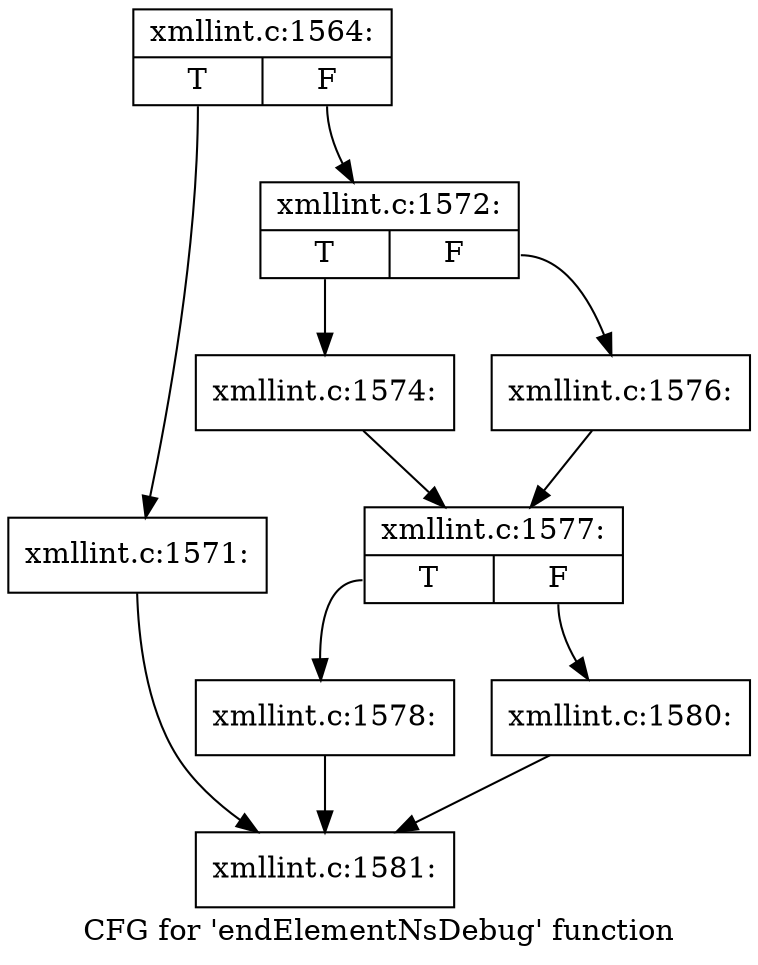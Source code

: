 digraph "CFG for 'endElementNsDebug' function" {
	label="CFG for 'endElementNsDebug' function";

	Node0x556d1b629f80 [shape=record,label="{xmllint.c:1564:|{<s0>T|<s1>F}}"];
	Node0x556d1b629f80:s0 -> Node0x556d1b62b090;
	Node0x556d1b629f80:s1 -> Node0x556d1b62b0e0;
	Node0x556d1b62b090 [shape=record,label="{xmllint.c:1571:}"];
	Node0x556d1b62b090 -> Node0x556d1b62c040;
	Node0x556d1b62b0e0 [shape=record,label="{xmllint.c:1572:|{<s0>T|<s1>F}}"];
	Node0x556d1b62b0e0:s0 -> Node0x556d1b62b810;
	Node0x556d1b62b0e0:s1 -> Node0x556d1b62b8b0;
	Node0x556d1b62b810 [shape=record,label="{xmllint.c:1574:}"];
	Node0x556d1b62b810 -> Node0x556d1b62b860;
	Node0x556d1b62b8b0 [shape=record,label="{xmllint.c:1576:}"];
	Node0x556d1b62b8b0 -> Node0x556d1b62b860;
	Node0x556d1b62b860 [shape=record,label="{xmllint.c:1577:|{<s0>T|<s1>F}}"];
	Node0x556d1b62b860:s0 -> Node0x556d1b62bff0;
	Node0x556d1b62b860:s1 -> Node0x556d1b62c090;
	Node0x556d1b62bff0 [shape=record,label="{xmllint.c:1578:}"];
	Node0x556d1b62bff0 -> Node0x556d1b62c040;
	Node0x556d1b62c090 [shape=record,label="{xmllint.c:1580:}"];
	Node0x556d1b62c090 -> Node0x556d1b62c040;
	Node0x556d1b62c040 [shape=record,label="{xmllint.c:1581:}"];
}
